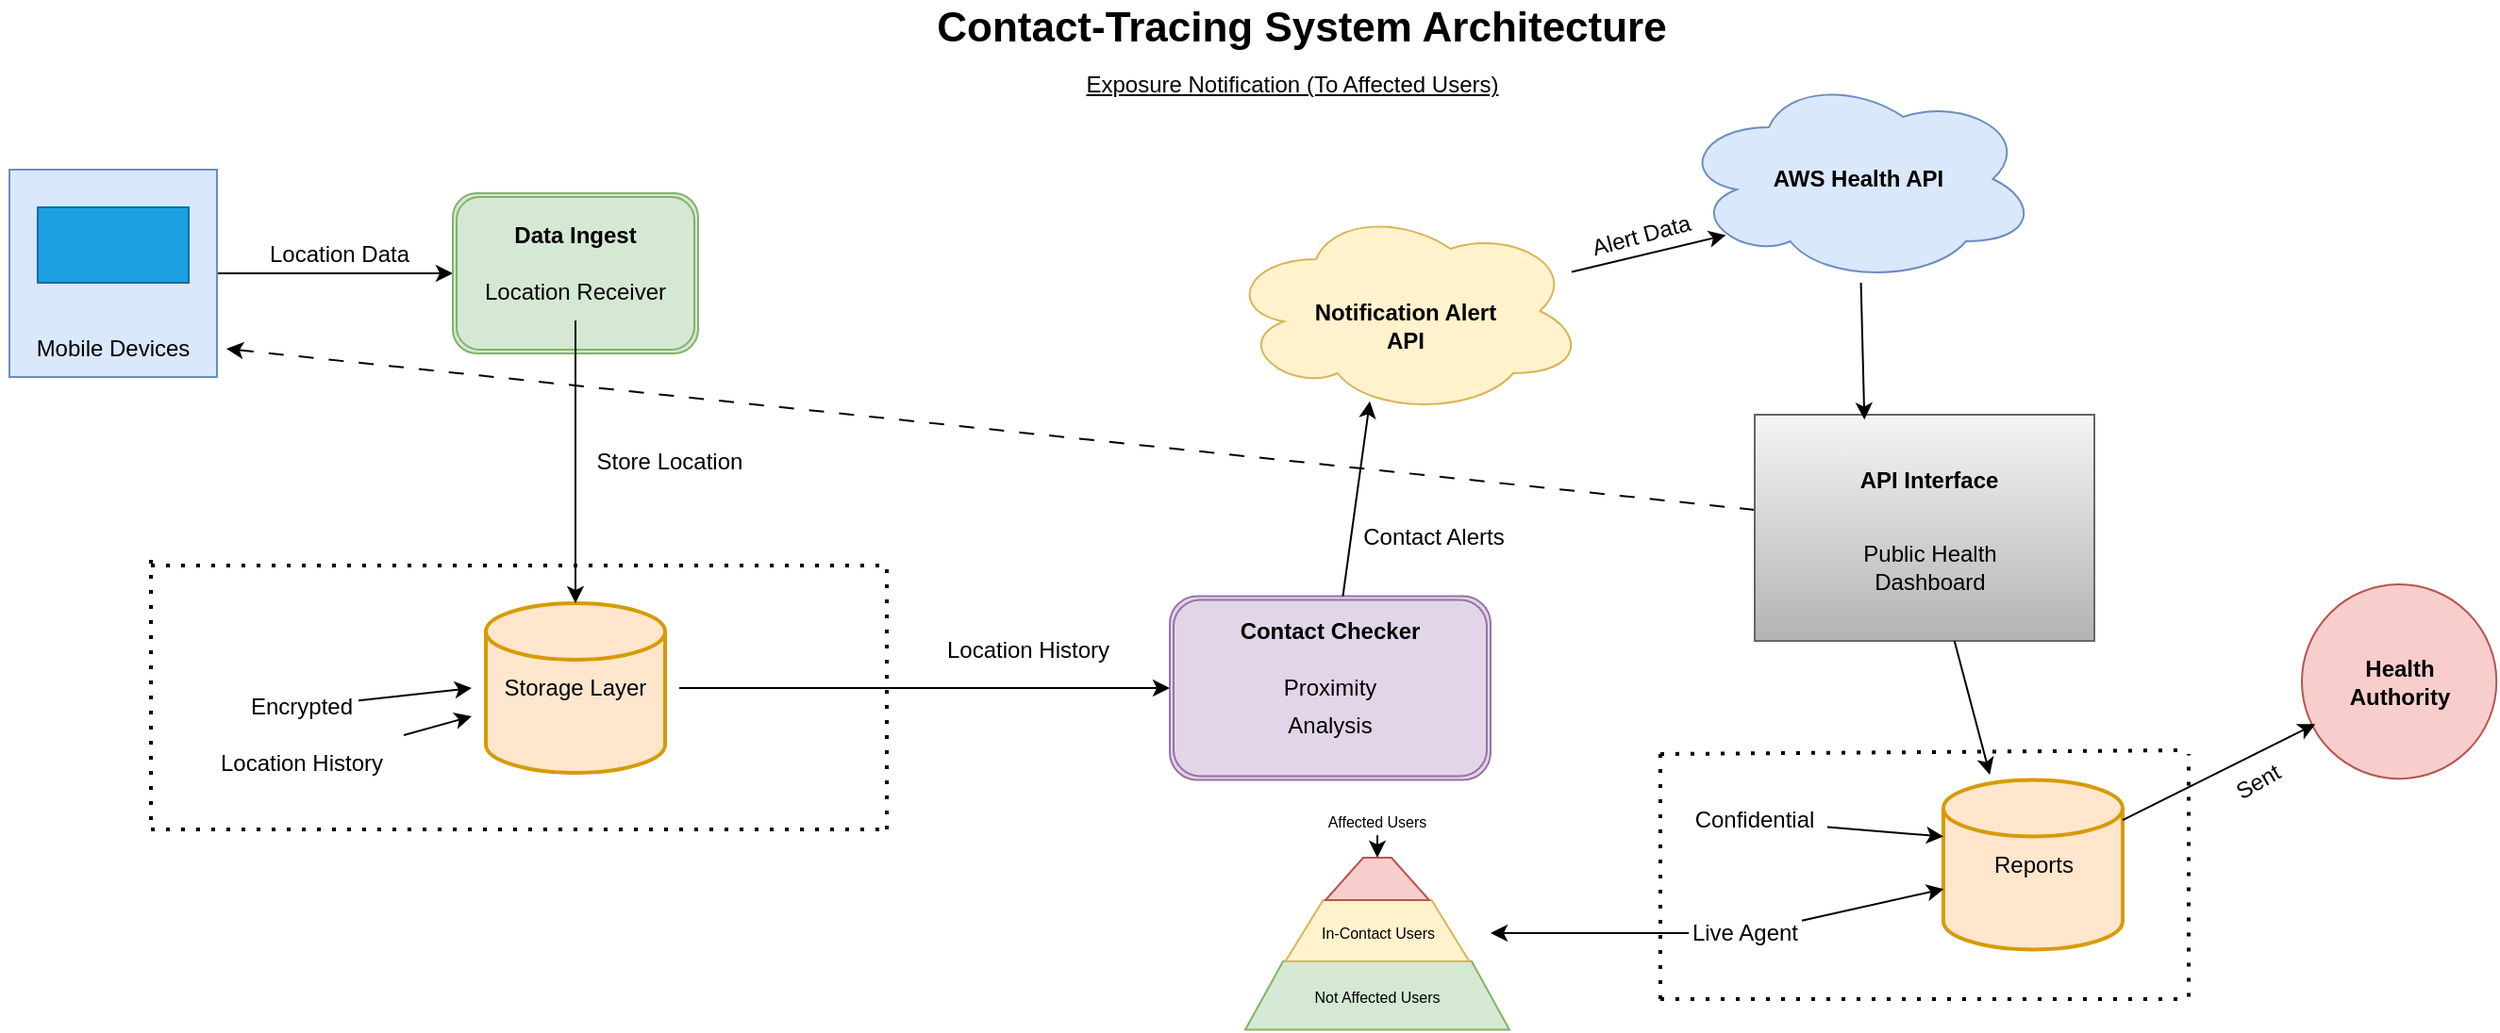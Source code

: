 <mxfile>
    <diagram id="CNmvrAC-shZ7batIe8n0" name="Page-1">
        <mxGraphModel dx="1367" dy="1169" grid="1" gridSize="10" guides="1" tooltips="1" connect="1" arrows="1" fold="1" page="1" pageScale="1" pageWidth="1500" pageHeight="600" background="#ffffff" math="0" shadow="0">
            <root>
                <mxCell id="0"/>
                <mxCell id="1" parent="0"/>
                <mxCell id="2" value="&lt;font style=&quot;font-size: 22px;&quot;&gt;&lt;b&gt;Contact-Tracing System Architecture&lt;/b&gt;&lt;/font&gt;" style="text;strokeColor=none;align=center;fillColor=none;html=1;verticalAlign=middle;whiteSpace=wrap;rounded=0;" vertex="1" parent="1">
                    <mxGeometry x="580" y="40" width="420" height="30" as="geometry"/>
                </mxCell>
                <mxCell id="9" style="edgeStyle=none;html=1;entryX=0;entryY=0.5;entryDx=0;entryDy=0;" edge="1" parent="1" source="3" target="8">
                    <mxGeometry relative="1" as="geometry"/>
                </mxCell>
                <mxCell id="3" value="" style="whiteSpace=wrap;html=1;aspect=fixed;fillColor=#dae8fc;strokeColor=#6c8ebf;" vertex="1" parent="1">
                    <mxGeometry x="105" y="130" width="110" height="110" as="geometry"/>
                </mxCell>
                <mxCell id="5" value="" style="rounded=0;whiteSpace=wrap;html=1;fillColor=#1ba1e2;fontColor=#ffffff;strokeColor=#006EAF;" vertex="1" parent="1">
                    <mxGeometry x="120" y="150" width="80" height="40" as="geometry"/>
                </mxCell>
                <mxCell id="6" value="Mobile Devices" style="text;strokeColor=none;align=center;fillColor=none;html=1;verticalAlign=middle;whiteSpace=wrap;rounded=0;" vertex="1" parent="1">
                    <mxGeometry x="100" y="210" width="120" height="30" as="geometry"/>
                </mxCell>
                <mxCell id="8" value="" style="shape=ext;double=1;rounded=1;whiteSpace=wrap;html=1;fillColor=#d5e8d4;strokeColor=#82b366;" vertex="1" parent="1">
                    <mxGeometry x="340" y="142.5" width="130" height="85" as="geometry"/>
                </mxCell>
                <mxCell id="10" value="&lt;b&gt;Data Ingest&lt;/b&gt;" style="text;strokeColor=none;align=center;fillColor=none;html=1;verticalAlign=middle;whiteSpace=wrap;rounded=0;" vertex="1" parent="1">
                    <mxGeometry x="340" y="150" width="130" height="30" as="geometry"/>
                </mxCell>
                <mxCell id="11" value="&lt;font&gt;Location Receiver&lt;/font&gt;" style="text;strokeColor=none;align=center;fillColor=none;html=1;verticalAlign=middle;whiteSpace=wrap;rounded=0;" vertex="1" parent="1">
                    <mxGeometry x="340" y="180" width="130" height="30" as="geometry"/>
                </mxCell>
                <mxCell id="12" value="&lt;font&gt;Location Data&lt;/font&gt;" style="text;strokeColor=none;align=center;fillColor=none;html=1;verticalAlign=middle;whiteSpace=wrap;rounded=0;" vertex="1" parent="1">
                    <mxGeometry x="215" y="160" width="130" height="30" as="geometry"/>
                </mxCell>
                <mxCell id="13" value="" style="strokeWidth=2;html=1;shape=mxgraph.flowchart.database;whiteSpace=wrap;fillColor=#ffe6cc;strokeColor=#d79b00;" vertex="1" parent="1">
                    <mxGeometry x="357.5" y="360" width="95" height="90" as="geometry"/>
                </mxCell>
                <mxCell id="14" style="edgeStyle=none;html=1;entryX=0.5;entryY=0;entryDx=0;entryDy=0;entryPerimeter=0;" edge="1" parent="1" source="11" target="13">
                    <mxGeometry relative="1" as="geometry"/>
                </mxCell>
                <mxCell id="15" value="Store Location" style="text;strokeColor=none;align=center;fillColor=none;html=1;verticalAlign=middle;whiteSpace=wrap;rounded=0;" vertex="1" parent="1">
                    <mxGeometry x="400" y="270" width="110" height="30" as="geometry"/>
                </mxCell>
                <mxCell id="30" style="edgeStyle=none;html=1;" edge="1" parent="1" source="17" target="29">
                    <mxGeometry relative="1" as="geometry"/>
                </mxCell>
                <mxCell id="17" value="Storage Layer" style="text;strokeColor=none;align=center;fillColor=none;html=1;verticalAlign=middle;whiteSpace=wrap;rounded=0;" vertex="1" parent="1">
                    <mxGeometry x="350" y="390" width="110" height="30" as="geometry"/>
                </mxCell>
                <mxCell id="21" style="edgeStyle=none;html=1;entryX=0;entryY=0.5;entryDx=0;entryDy=0;" edge="1" parent="1" source="19" target="17">
                    <mxGeometry relative="1" as="geometry"/>
                </mxCell>
                <mxCell id="19" value="Encrypted" style="text;strokeColor=none;align=center;fillColor=none;html=1;verticalAlign=middle;whiteSpace=wrap;rounded=0;" vertex="1" parent="1">
                    <mxGeometry x="230" y="400" width="60" height="30" as="geometry"/>
                </mxCell>
                <mxCell id="23" style="edgeStyle=none;html=1;entryX=0;entryY=1;entryDx=0;entryDy=0;" edge="1" parent="1" source="20" target="17">
                    <mxGeometry relative="1" as="geometry"/>
                </mxCell>
                <mxCell id="20" value="Location History" style="text;strokeColor=none;align=center;fillColor=none;html=1;verticalAlign=middle;whiteSpace=wrap;rounded=0;" vertex="1" parent="1">
                    <mxGeometry x="200" y="430" width="120" height="30" as="geometry"/>
                </mxCell>
                <mxCell id="24" value="" style="endArrow=none;dashed=1;html=1;dashPattern=1 3;strokeWidth=2;" edge="1" parent="1">
                    <mxGeometry width="50" height="50" relative="1" as="geometry">
                        <mxPoint x="180" y="480" as="sourcePoint"/>
                        <mxPoint x="570" y="480" as="targetPoint"/>
                    </mxGeometry>
                </mxCell>
                <mxCell id="25" value="" style="endArrow=none;dashed=1;html=1;dashPattern=1 3;strokeWidth=2;" edge="1" parent="1">
                    <mxGeometry width="50" height="50" relative="1" as="geometry">
                        <mxPoint x="570" y="480" as="sourcePoint"/>
                        <mxPoint x="570" y="340" as="targetPoint"/>
                    </mxGeometry>
                </mxCell>
                <mxCell id="26" value="" style="endArrow=none;dashed=1;html=1;dashPattern=1 3;strokeWidth=2;" edge="1" parent="1">
                    <mxGeometry width="50" height="50" relative="1" as="geometry">
                        <mxPoint x="180" y="475" as="sourcePoint"/>
                        <mxPoint x="180" y="335" as="targetPoint"/>
                    </mxGeometry>
                </mxCell>
                <mxCell id="27" value="" style="endArrow=none;dashed=1;html=1;dashPattern=1 3;strokeWidth=2;" edge="1" parent="1">
                    <mxGeometry width="50" height="50" relative="1" as="geometry">
                        <mxPoint x="180" y="340" as="sourcePoint"/>
                        <mxPoint x="570" y="340" as="targetPoint"/>
                    </mxGeometry>
                </mxCell>
                <mxCell id="29" value="" style="shape=ext;double=1;rounded=1;whiteSpace=wrap;html=1;fillColor=#e1d5e7;strokeColor=#9673a6;" vertex="1" parent="1">
                    <mxGeometry x="720" y="356.25" width="170" height="97.5" as="geometry"/>
                </mxCell>
                <mxCell id="31" value="&lt;b&gt;Contact Checker&lt;/b&gt;" style="text;strokeColor=none;align=center;fillColor=none;html=1;verticalAlign=middle;whiteSpace=wrap;rounded=0;" vertex="1" parent="1">
                    <mxGeometry x="725" y="360" width="160" height="30" as="geometry"/>
                </mxCell>
                <mxCell id="32" value="Location History" style="text;strokeColor=none;align=center;fillColor=none;html=1;verticalAlign=middle;whiteSpace=wrap;rounded=0;" vertex="1" parent="1">
                    <mxGeometry x="590" y="370" width="110" height="30" as="geometry"/>
                </mxCell>
                <mxCell id="35" value="Proximity" style="text;strokeColor=none;align=center;fillColor=none;html=1;verticalAlign=middle;whiteSpace=wrap;rounded=0;" vertex="1" parent="1">
                    <mxGeometry x="775" y="390" width="60" height="30" as="geometry"/>
                </mxCell>
                <mxCell id="36" value="Analysis" style="text;strokeColor=none;align=center;fillColor=none;html=1;verticalAlign=middle;whiteSpace=wrap;rounded=0;" vertex="1" parent="1">
                    <mxGeometry x="775" y="410" width="60" height="30" as="geometry"/>
                </mxCell>
                <mxCell id="38" style="edgeStyle=none;html=1;entryX=0.4;entryY=0.935;entryDx=0;entryDy=0;entryPerimeter=0;" edge="1" parent="1" source="29" target="39">
                    <mxGeometry relative="1" as="geometry">
                        <mxPoint x="839.5" y="251.625" as="targetPoint"/>
                    </mxGeometry>
                </mxCell>
                <mxCell id="39" value="" style="ellipse;shape=cloud;whiteSpace=wrap;html=1;fillColor=#fff2cc;strokeColor=#d6b656;" vertex="1" parent="1">
                    <mxGeometry x="750" y="150" width="190" height="110" as="geometry"/>
                </mxCell>
                <mxCell id="40" value="&lt;b&gt;Notification Alert API&lt;/b&gt;" style="text;strokeColor=none;align=center;fillColor=none;html=1;verticalAlign=middle;whiteSpace=wrap;rounded=0;" vertex="1" parent="1">
                    <mxGeometry x="795" y="197.5" width="100" height="30" as="geometry"/>
                </mxCell>
                <mxCell id="43" value="Contact Alerts" style="text;strokeColor=none;align=center;fillColor=none;html=1;verticalAlign=middle;whiteSpace=wrap;rounded=0;" vertex="1" parent="1">
                    <mxGeometry x="790" y="310" width="140" height="30" as="geometry"/>
                </mxCell>
                <mxCell id="45" value="" style="ellipse;shape=cloud;whiteSpace=wrap;html=1;fillColor=#dae8fc;strokeColor=#6c8ebf;" vertex="1" parent="1">
                    <mxGeometry x="990" y="80" width="190" height="110" as="geometry"/>
                </mxCell>
                <mxCell id="46" value="&lt;b&gt;AWS Health API&lt;/b&gt;" style="text;strokeColor=none;align=center;fillColor=none;html=1;verticalAlign=middle;whiteSpace=wrap;rounded=0;" vertex="1" parent="1">
                    <mxGeometry x="1030" y="120" width="110" height="30" as="geometry"/>
                </mxCell>
                <mxCell id="47" style="edgeStyle=none;html=1;entryX=0.13;entryY=0.77;entryDx=0;entryDy=0;entryPerimeter=0;" edge="1" parent="1" source="39" target="45">
                    <mxGeometry relative="1" as="geometry"/>
                </mxCell>
                <mxCell id="65" style="edgeStyle=none;html=1;entryX=1;entryY=0.5;entryDx=0;entryDy=0;dashed=1;dashPattern=8 8;" edge="1" parent="1" source="49" target="6">
                    <mxGeometry relative="1" as="geometry"/>
                </mxCell>
                <mxCell id="49" value="" style="rounded=0;whiteSpace=wrap;html=1;fillColor=#f5f5f5;strokeColor=#666666;gradientColor=#b3b3b3;" vertex="1" parent="1">
                    <mxGeometry x="1030" y="260" width="180" height="120" as="geometry"/>
                </mxCell>
                <mxCell id="50" style="edgeStyle=none;html=1;entryX=0.323;entryY=0.022;entryDx=0;entryDy=0;entryPerimeter=0;" edge="1" parent="1" source="45" target="49">
                    <mxGeometry relative="1" as="geometry"/>
                </mxCell>
                <mxCell id="53" value="&lt;b&gt;API Interface&lt;/b&gt;" style="text;strokeColor=none;align=center;fillColor=none;html=1;verticalAlign=middle;whiteSpace=wrap;rounded=0;" vertex="1" parent="1">
                    <mxGeometry x="1055" y="280" width="135" height="30" as="geometry"/>
                </mxCell>
                <mxCell id="54" value="Public Health Dashboard" style="text;strokeColor=none;align=center;fillColor=none;html=1;verticalAlign=middle;whiteSpace=wrap;rounded=0;" vertex="1" parent="1">
                    <mxGeometry x="1072.5" y="326.25" width="100" height="30" as="geometry"/>
                </mxCell>
                <mxCell id="57" value="" style="strokeWidth=2;html=1;shape=mxgraph.flowchart.database;whiteSpace=wrap;fillColor=#ffe6cc;strokeColor=#d79b00;" vertex="1" parent="1">
                    <mxGeometry x="1130" y="453.75" width="95" height="90" as="geometry"/>
                </mxCell>
                <mxCell id="58" style="edgeStyle=none;html=1;entryX=0.259;entryY=-0.031;entryDx=0;entryDy=0;entryPerimeter=0;" edge="1" parent="1" source="49" target="57">
                    <mxGeometry relative="1" as="geometry">
                        <mxPoint x="1150" y="440" as="targetPoint"/>
                    </mxGeometry>
                </mxCell>
                <mxCell id="59" value="Reports" style="text;strokeColor=none;align=center;fillColor=none;html=1;verticalAlign=middle;whiteSpace=wrap;rounded=0;" vertex="1" parent="1">
                    <mxGeometry x="1147.5" y="483.75" width="60" height="30" as="geometry"/>
                </mxCell>
                <mxCell id="60" value="" style="ellipse;whiteSpace=wrap;html=1;aspect=fixed;fillColor=#f8cecc;strokeColor=#b85450;" vertex="1" parent="1">
                    <mxGeometry x="1320" y="350" width="103.13" height="103.13" as="geometry"/>
                </mxCell>
                <mxCell id="61" style="edgeStyle=none;html=1;entryX=0.069;entryY=0.719;entryDx=0;entryDy=0;entryPerimeter=0;" edge="1" parent="1" source="57" target="60">
                    <mxGeometry relative="1" as="geometry"/>
                </mxCell>
                <mxCell id="62" value="&lt;b&gt;Health Authority&lt;/b&gt;" style="text;strokeColor=none;align=center;fillColor=none;html=1;verticalAlign=middle;whiteSpace=wrap;rounded=0;" vertex="1" parent="1">
                    <mxGeometry x="1326.56" y="386.56" width="90" height="30" as="geometry"/>
                </mxCell>
                <mxCell id="63" value="" style="endArrow=none;dashed=1;html=1;dashPattern=1 3;strokeWidth=2;" edge="1" parent="1">
                    <mxGeometry width="50" height="50" relative="1" as="geometry">
                        <mxPoint x="980" y="570" as="sourcePoint"/>
                        <mxPoint x="1260" y="570" as="targetPoint"/>
                    </mxGeometry>
                </mxCell>
                <mxCell id="64" value="Sent" style="text;strokeColor=none;align=center;fillColor=none;html=1;verticalAlign=middle;whiteSpace=wrap;rounded=0;rotation=-30;" vertex="1" parent="1">
                    <mxGeometry x="1266.56" y="440" width="60" height="30" as="geometry"/>
                </mxCell>
                <mxCell id="66" value="Alert Data" style="text;strokeColor=none;align=center;fillColor=none;html=1;verticalAlign=middle;whiteSpace=wrap;rounded=0;rotation=-15;" vertex="1" parent="1">
                    <mxGeometry x="940" y="150" width="60" height="30" as="geometry"/>
                </mxCell>
                <mxCell id="67" value="" style="endArrow=none;dashed=1;html=1;dashPattern=1 3;strokeWidth=2;" edge="1" parent="1">
                    <mxGeometry width="50" height="50" relative="1" as="geometry">
                        <mxPoint x="980" y="570" as="sourcePoint"/>
                        <mxPoint x="980.0" y="440" as="targetPoint"/>
                    </mxGeometry>
                </mxCell>
                <mxCell id="68" value="" style="endArrow=none;dashed=1;html=1;dashPattern=1 3;strokeWidth=2;" edge="1" parent="1">
                    <mxGeometry width="50" height="50" relative="1" as="geometry">
                        <mxPoint x="980" y="440" as="sourcePoint"/>
                        <mxPoint x="1260" y="438" as="targetPoint"/>
                    </mxGeometry>
                </mxCell>
                <mxCell id="70" value="" style="endArrow=none;dashed=1;html=1;dashPattern=1 3;strokeWidth=2;" edge="1" parent="1">
                    <mxGeometry width="50" height="50" relative="1" as="geometry">
                        <mxPoint x="1260" y="568.75" as="sourcePoint"/>
                        <mxPoint x="1260" y="440" as="targetPoint"/>
                    </mxGeometry>
                </mxCell>
                <mxCell id="73" value="Confidential" style="text;strokeColor=none;align=center;fillColor=none;html=1;verticalAlign=middle;whiteSpace=wrap;rounded=0;" vertex="1" parent="1">
                    <mxGeometry x="1000" y="460" width="60" height="30" as="geometry"/>
                </mxCell>
                <mxCell id="74" style="edgeStyle=none;html=1;entryX=0.016;entryY=0.347;entryDx=0;entryDy=0;entryPerimeter=0;" edge="1" parent="1">
                    <mxGeometry relative="1" as="geometry">
                        <mxPoint x="1068.48" y="478.77" as="sourcePoint"/>
                        <mxPoint x="1130" y="483.75" as="targetPoint"/>
                    </mxGeometry>
                </mxCell>
                <mxCell id="79" style="edgeStyle=none;html=1;" edge="1" parent="1" source="75">
                    <mxGeometry relative="1" as="geometry">
                        <mxPoint x="890.0" y="535" as="targetPoint"/>
                    </mxGeometry>
                </mxCell>
                <mxCell id="75" value="Live Agent" style="text;strokeColor=none;align=center;fillColor=none;html=1;verticalAlign=middle;whiteSpace=wrap;rounded=0;" vertex="1" parent="1">
                    <mxGeometry x="995" y="520" width="60" height="30" as="geometry"/>
                </mxCell>
                <mxCell id="76" style="edgeStyle=none;html=1;entryX=0.002;entryY=0.643;entryDx=0;entryDy=0;entryPerimeter=0;" edge="1" parent="1" source="75" target="57">
                    <mxGeometry relative="1" as="geometry"/>
                </mxCell>
                <mxCell id="77" value="&lt;u&gt;Exposure Notification (To Affected Users)&lt;/u&gt;" style="text;strokeColor=none;align=center;fillColor=none;html=1;verticalAlign=middle;whiteSpace=wrap;rounded=0;" vertex="1" parent="1">
                    <mxGeometry x="650" y="70" width="270" height="30" as="geometry"/>
                </mxCell>
                <mxCell id="88" value="" style="shape=trapezoid;perimeter=trapezoidPerimeter;whiteSpace=wrap;html=1;fixedSize=1;fillColor=#d5e8d4;strokeColor=#82b366;" vertex="1" parent="1">
                    <mxGeometry x="760" y="550" width="140" height="36.25" as="geometry"/>
                </mxCell>
                <mxCell id="89" value="" style="shape=trapezoid;perimeter=trapezoidPerimeter;whiteSpace=wrap;html=1;fixedSize=1;fillColor=#fff2cc;strokeColor=#d6b656;" vertex="1" parent="1">
                    <mxGeometry x="781.25" y="517.5" width="97.5" height="32.5" as="geometry"/>
                </mxCell>
                <mxCell id="91" value="" style="shape=trapezoid;perimeter=trapezoidPerimeter;whiteSpace=wrap;html=1;fixedSize=1;fillColor=#f8cecc;strokeColor=#b85450;" vertex="1" parent="1">
                    <mxGeometry x="802.5" y="495" width="55" height="22.5" as="geometry"/>
                </mxCell>
                <mxCell id="92" value="&lt;font style=&quot;font-size: 8px;&quot;&gt;Not Affected Users&lt;/font&gt;" style="text;strokeColor=none;align=center;fillColor=none;html=1;verticalAlign=middle;whiteSpace=wrap;rounded=0;" vertex="1" parent="1">
                    <mxGeometry x="760" y="560" width="140" height="16.25" as="geometry"/>
                </mxCell>
                <mxCell id="94" style="edgeStyle=none;html=1;entryX=0.5;entryY=0;entryDx=0;entryDy=0;" edge="1" parent="1" source="93" target="91">
                    <mxGeometry relative="1" as="geometry"/>
                </mxCell>
                <mxCell id="93" value="&lt;font style=&quot;font-size: 8px;&quot;&gt;Affected Users&lt;/font&gt;" style="text;strokeColor=none;align=center;fillColor=none;html=1;verticalAlign=middle;whiteSpace=wrap;rounded=0;" vertex="1" parent="1">
                    <mxGeometry x="775" y="466.88" width="110" height="16.25" as="geometry"/>
                </mxCell>
                <mxCell id="95" value="&lt;font style=&quot;font-size: 8px;&quot;&gt;In-Contact Users&lt;/font&gt;" style="text;strokeColor=none;align=center;fillColor=none;html=1;verticalAlign=middle;whiteSpace=wrap;rounded=0;" vertex="1" parent="1">
                    <mxGeometry x="798.75" y="525" width="62.5" height="17.5" as="geometry"/>
                </mxCell>
            </root>
        </mxGraphModel>
    </diagram>
</mxfile>